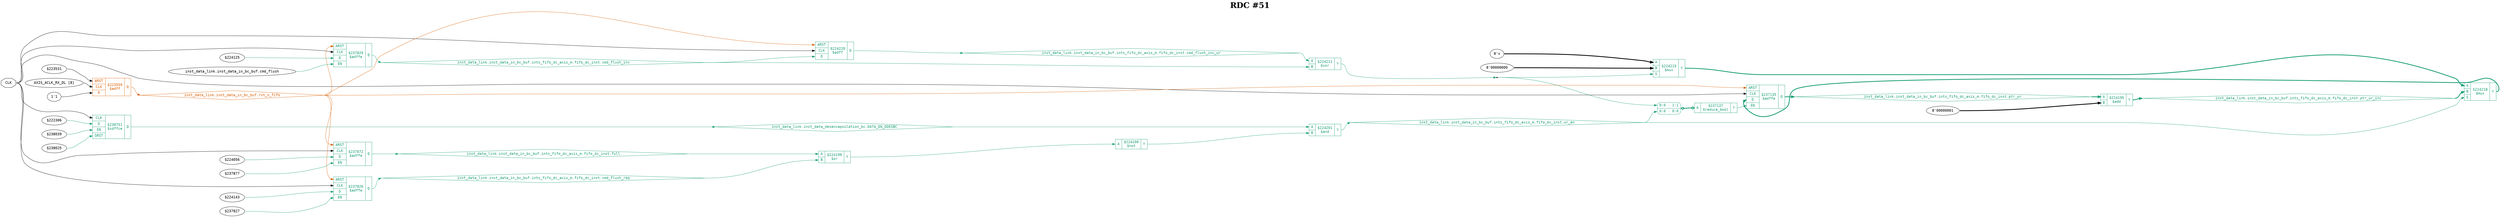 digraph "spacefibre_light_top" {
label=<<b>RDC #51</b>>;
labelloc="t"
fontsize="30"
node ["fontname"="Courier"]
edge ["fontname"="Courier"]
rankdir="LR";
remincross=true;
n7 [ shape=octagon, label="CLK", color="black", fontcolor="black", href="/src/ip_spacefibre_light_top/spacefibre_light_top.vhd#45" ];
n8 [ shape=diamond, label="inst_data_link.inst_data_desencapsulation_bc.DATA_EN_DDESBC", colorscheme="dark28", color="1", fontcolor="1", href="/src/module_data_link/data_desencapsulation_bc.vhd#43" ];
n9 [ shape=diamond, label="inst_data_link.inst_data_in_bc_buf.ints_fifo_dc_axis_m.fifo_dc_inst.cmd_flush_inv", colorscheme="dark28", color="1", fontcolor="1", href="/src/ip/fifo_dc/fifo_dc.vhd#112" ];
n10 [ shape=diamond, label="inst_data_link.inst_data_in_bc_buf.ints_fifo_dc_axis_m.fifo_dc_inst.cmd_flush_inv_wr", colorscheme="dark28", color="1", fontcolor="1", href="/src/ip/fifo_dc/fifo_dc.vhd#113" ];
n11 [ shape=diamond, label="inst_data_link.inst_data_in_bc_buf.ints_fifo_dc_axis_m.fifo_dc_inst.cmd_flush_req", colorscheme="dark28", color="1", fontcolor="1", href="/src/ip/fifo_dc/fifo_dc.vhd#111" ];
n12 [ shape=diamond, label="inst_data_link.inst_data_in_bc_buf.ints_fifo_dc_axis_m.fifo_dc_inst.full", colorscheme="dark28", color="1", fontcolor="1", href="/src/ip/fifo_dc/fifo_dc.vhd#127" ];
n13 [ shape=diamond, label="inst_data_link.inst_data_in_bc_buf.ints_fifo_dc_axis_m.fifo_dc_inst.ptr_wr", colorscheme="dark28", color="1", fontcolor="1", href="/src/ip/fifo_dc/fifo_dc.vhd#94" ];
n14 [ shape=diamond, label="inst_data_link.inst_data_in_bc_buf.ints_fifo_dc_axis_m.fifo_dc_inst.ptr_wr_inc", colorscheme="dark28", color="1", fontcolor="1", href="/src/ip/fifo_dc/fifo_dc.vhd#95" ];
n15 [ shape=diamond, label="inst_data_link.inst_data_in_bc_buf.ints_fifo_dc_axis_m.fifo_dc_inst.wr_en", colorscheme="dark28", color="1", fontcolor="1", href="/src/ip/fifo_dc/fifo_dc.vhd#123" ];
n16 [ shape=diamond, label="inst_data_link.inst_data_in_bc_buf.rst_n_fifo", colorscheme="dark28", color="2", fontcolor="2", href="/src/module_data_link/data_in_bc_buf.vhd#114" ];
{ rank="source"; n7;}
{ rank="sink";}
c21 [ shape=record, label="{{<p17> ARST|<p7> CLK|<p18> D|<p19> EN}|$237135\n$adffe|{<p20> Q}}", colorscheme="dark28", color="1", fontcolor="1" , href="/src/ip/fifo_dc/fifo_dc.vhd#199"  ];
v0 [ label="$224143" ];
v1 [ label="$237827" ];
c22 [ shape=record, label="{{<p17> ARST|<p7> CLK|<p18> D|<p19> EN}|$237826\n$adffe|{<p20> Q}}", colorscheme="dark28", color="1", fontcolor="1" , href="/src/ip/fifo_dc/fifo_dc.vhd#440"  ];
v2 [ label="$224125" ];
v3 [ label="inst_data_link.inst_data_in_bc_buf.cmd_flush" ];
c23 [ shape=record, label="{{<p17> ARST|<p7> CLK|<p18> D|<p19> EN}|$237829\n$adffe|{<p20> Q}}", colorscheme="dark28", color="1", fontcolor="1" , href="/src/ip/fifo_dc/fifo_dc.vhd#440"  ];
v4 [ label="$224056" ];
v5 [ label="$237877" ];
c24 [ shape=record, label="{{<p17> ARST|<p7> CLK|<p18> D|<p19> EN}|$237872\n$adffe|{<p20> Q}}", colorscheme="dark28", color="1", fontcolor="1" , href="/src/ip/fifo_dc/fifo_dc.vhd#256"  ];
v6 [ label="$222306" ];
v7 [ label="$238039" ];
v8 [ label="$238025" ];
c26 [ shape=record, label="{{<p7> CLK|<p18> D|<p19> EN|<p25> SRST}|$238751\n$sdffce|{<p20> Q}}", colorscheme="dark28", color="1", fontcolor="1" , href="/src/module_data_link/data_desencapsulation_bc.vhd#63"  ];
c29 [ shape=record, label="{{<p27> A}|$237137\n$reduce_bool|{<p28> Y}}", colorscheme="dark28", color="1", fontcolor="1" ];
x9 [ shape=record, style=rounded, label="<s1> 0:0 - 1:1 |<s0> 0:0 - 0:0 ", colorscheme="dark28", color="1", fontcolor="1" ];
x9:e -> c29:p27:w [arrowhead=odiamond, arrowtail=odiamond, dir=both, colorscheme="dark28", color="1", fontcolor="1", style="setlinewidth(3)", label=""];
v10 [ label="$223531" ];
v11 [ label="AXIS_ACLK_RX_DL [8]" ];
v12 [ label="1'1" ];
c30 [ shape=record, label="{{<p17> ARST|<p7> CLK|<p18> D}|$223559\n$adff|{<p20> Q}}", colorscheme="dark28", color="2", fontcolor="2" , href="/src/module_data_link/data_in_bc_buf.vhd#158"  ];
v13 [ label="8'00000001" ];
c32 [ shape=record, label="{{<p27> A|<p31> B}|$224195\n$add|{<p28> Y}}", colorscheme="dark28", color="1", fontcolor="1" , href="/src/ip/fifo_dc/fifo_dc.vhd#170"  ];
c33 [ shape=record, label="{{<p17> ARST|<p7> CLK|<p18> D}|$224220\n$adff|{<p20> Q}}", colorscheme="dark28", color="1", fontcolor="1" , href="/src/ip/fifo_dc/fifo_dc.vhd#199"  ];
c34 [ shape=record, label="{{<p27> A|<p31> B}|$224199\n$or|{<p28> Y}}", colorscheme="dark28", color="1", fontcolor="1" , href="/src/ip/fifo_dc/fifo_dc.vhd#173"  ];
c35 [ shape=record, label="{{<p27> A}|$224200\n$not|{<p28> Y}}", colorscheme="dark28", color="1", fontcolor="1" , href="/src/ip/fifo_dc/fifo_dc.vhd#173"  ];
c36 [ shape=record, label="{{<p27> A|<p31> B}|$224201\n$and|{<p28> Y}}", colorscheme="dark28", color="1", fontcolor="1" , href="/src/ip/fifo_dc/fifo_dc.vhd#173"  ];
c37 [ shape=record, label="{{<p27> A|<p31> B}|$224211\n$xor|{<p28> Y}}", colorscheme="dark28", color="1", fontcolor="1" , href="/src/ip/fifo_dc/fifo_dc.vhd#205"  ];
v14 [ label="8'x" ];
v15 [ label="8'00000000" ];
c39 [ shape=record, label="{{<p27> A|<p31> B|<p38> S}|$224215\n$mux|{<p28> Y}}", colorscheme="dark28", color="1", fontcolor="1" , href="/src/ip/fifo_dc/fifo_dc.vhd#205"  ];
c40 [ shape=record, label="{{<p27> A|<p31> B|<p38> S}|$224218\n$mux|{<p28> Y}}", colorscheme="dark28", color="1", fontcolor="1" , href="/src/ip/fifo_dc/fifo_dc.vhd#209"  ];
c29:p28:e -> c21:p19:w [colorscheme="dark28", color="1", fontcolor="1", label=""];
c33:p20:e -> n10:w [colorscheme="dark28", color="1", fontcolor="1", label=""];
n10:e -> c37:p27:w [colorscheme="dark28", color="1", fontcolor="1", label=""];
c22:p20:e -> n11:w [colorscheme="dark28", color="1", fontcolor="1", label=""];
n11:e -> c34:p31:w [colorscheme="dark28", color="1", fontcolor="1", label=""];
c24:p20:e -> n12:w [colorscheme="dark28", color="1", fontcolor="1", label=""];
n12:e -> c34:p27:w [colorscheme="dark28", color="1", fontcolor="1", label=""];
c21:p20:e -> n13:w [colorscheme="dark28", color="1", fontcolor="1", style="setlinewidth(3)", label=""];
n13:e -> c32:p27:w [colorscheme="dark28", color="1", fontcolor="1", style="setlinewidth(3)", label=""];
c32:p28:e -> n14:w [colorscheme="dark28", color="1", fontcolor="1", style="setlinewidth(3)", label=""];
n14:e -> c40:p31:w [colorscheme="dark28", color="1", fontcolor="1", style="setlinewidth(3)", label=""];
c36:p28:e -> n15:w [colorscheme="dark28", color="1", fontcolor="1", label=""];
n15:e -> c40:p38:w [colorscheme="dark28", color="1", fontcolor="1", label=""];
n15:e -> x9:s0:w [colorscheme="dark28", color="1", fontcolor="1", label=""];
c30:p20:e -> n16:w [colorscheme="dark28", color="2", fontcolor="2", label=""];
n16:e -> c21:p17:w [colorscheme="dark28", color="2", fontcolor="2", label=""];
n16:e -> c22:p17:w [colorscheme="dark28", color="2", fontcolor="2", label=""];
n16:e -> c23:p17:w [colorscheme="dark28", color="2", fontcolor="2", label=""];
n16:e -> c24:p17:w [colorscheme="dark28", color="2", fontcolor="2", label=""];
n16:e -> c33:p17:w [colorscheme="dark28", color="2", fontcolor="2", label=""];
n2 [ shape=point ];
c37:p28:e -> n2:w [colorscheme="dark28", color="1", fontcolor="1", label=""];
n2:e -> c39:p38:w [colorscheme="dark28", color="1", fontcolor="1", label=""];
n2:e -> x9:s1:w [colorscheme="dark28", color="1", fontcolor="1", label=""];
c39:p28:e -> c40:p27:w [colorscheme="dark28", color="1", fontcolor="1", style="setlinewidth(3)", label=""];
c40:p28:e -> c21:p18:w [colorscheme="dark28", color="1", fontcolor="1", style="setlinewidth(3)", label=""];
c34:p28:e -> c35:p27:w [colorscheme="dark28", color="1", fontcolor="1", label=""];
c35:p28:e -> c36:p31:w [colorscheme="dark28", color="1", fontcolor="1", label=""];
n7:e -> c21:p7:w [color="black", fontcolor="black", label=""];
n7:e -> c22:p7:w [color="black", fontcolor="black", label=""];
n7:e -> c23:p7:w [color="black", fontcolor="black", label=""];
n7:e -> c24:p7:w [color="black", fontcolor="black", label=""];
n7:e -> c26:p7:w [color="black", fontcolor="black", label=""];
n7:e -> c33:p7:w [color="black", fontcolor="black", label=""];
c26:p20:e -> n8:w [colorscheme="dark28", color="1", fontcolor="1", label=""];
n8:e -> c36:p27:w [colorscheme="dark28", color="1", fontcolor="1", label=""];
c23:p20:e -> n9:w [colorscheme="dark28", color="1", fontcolor="1", label=""];
n9:e -> c33:p18:w [colorscheme="dark28", color="1", fontcolor="1", label=""];
n9:e -> c37:p31:w [colorscheme="dark28", color="1", fontcolor="1", label=""];
v0:e -> c22:p18:w [colorscheme="dark28", color="1", fontcolor="1", label=""];
v1:e -> c22:p19:w [colorscheme="dark28", color="1", fontcolor="1", label=""];
v10:e -> c30:p17:w [color="black", fontcolor="black", label=""];
v11:e -> c30:p7:w [color="black", fontcolor="black", label=""];
v12:e -> c30:p18:w [color="black", fontcolor="black", label=""];
v13:e -> c32:p31:w [color="black", fontcolor="black", style="setlinewidth(3)", label=""];
v14:e -> c39:p27:w [color="black", fontcolor="black", style="setlinewidth(3)", label=""];
v15:e -> c39:p31:w [color="black", fontcolor="black", style="setlinewidth(3)", label=""];
v2:e -> c23:p18:w [colorscheme="dark28", color="1", fontcolor="1", label=""];
v3:e -> c23:p19:w [colorscheme="dark28", color="1", fontcolor="1", label=""];
v4:e -> c24:p18:w [colorscheme="dark28", color="1", fontcolor="1", label=""];
v5:e -> c24:p19:w [colorscheme="dark28", color="1", fontcolor="1", label=""];
v6:e -> c26:p18:w [colorscheme="dark28", color="1", fontcolor="1", label=""];
v7:e -> c26:p19:w [colorscheme="dark28", color="1", fontcolor="1", label=""];
v8:e -> c26:p25:w [colorscheme="dark28", color="1", fontcolor="1", label=""];
}
